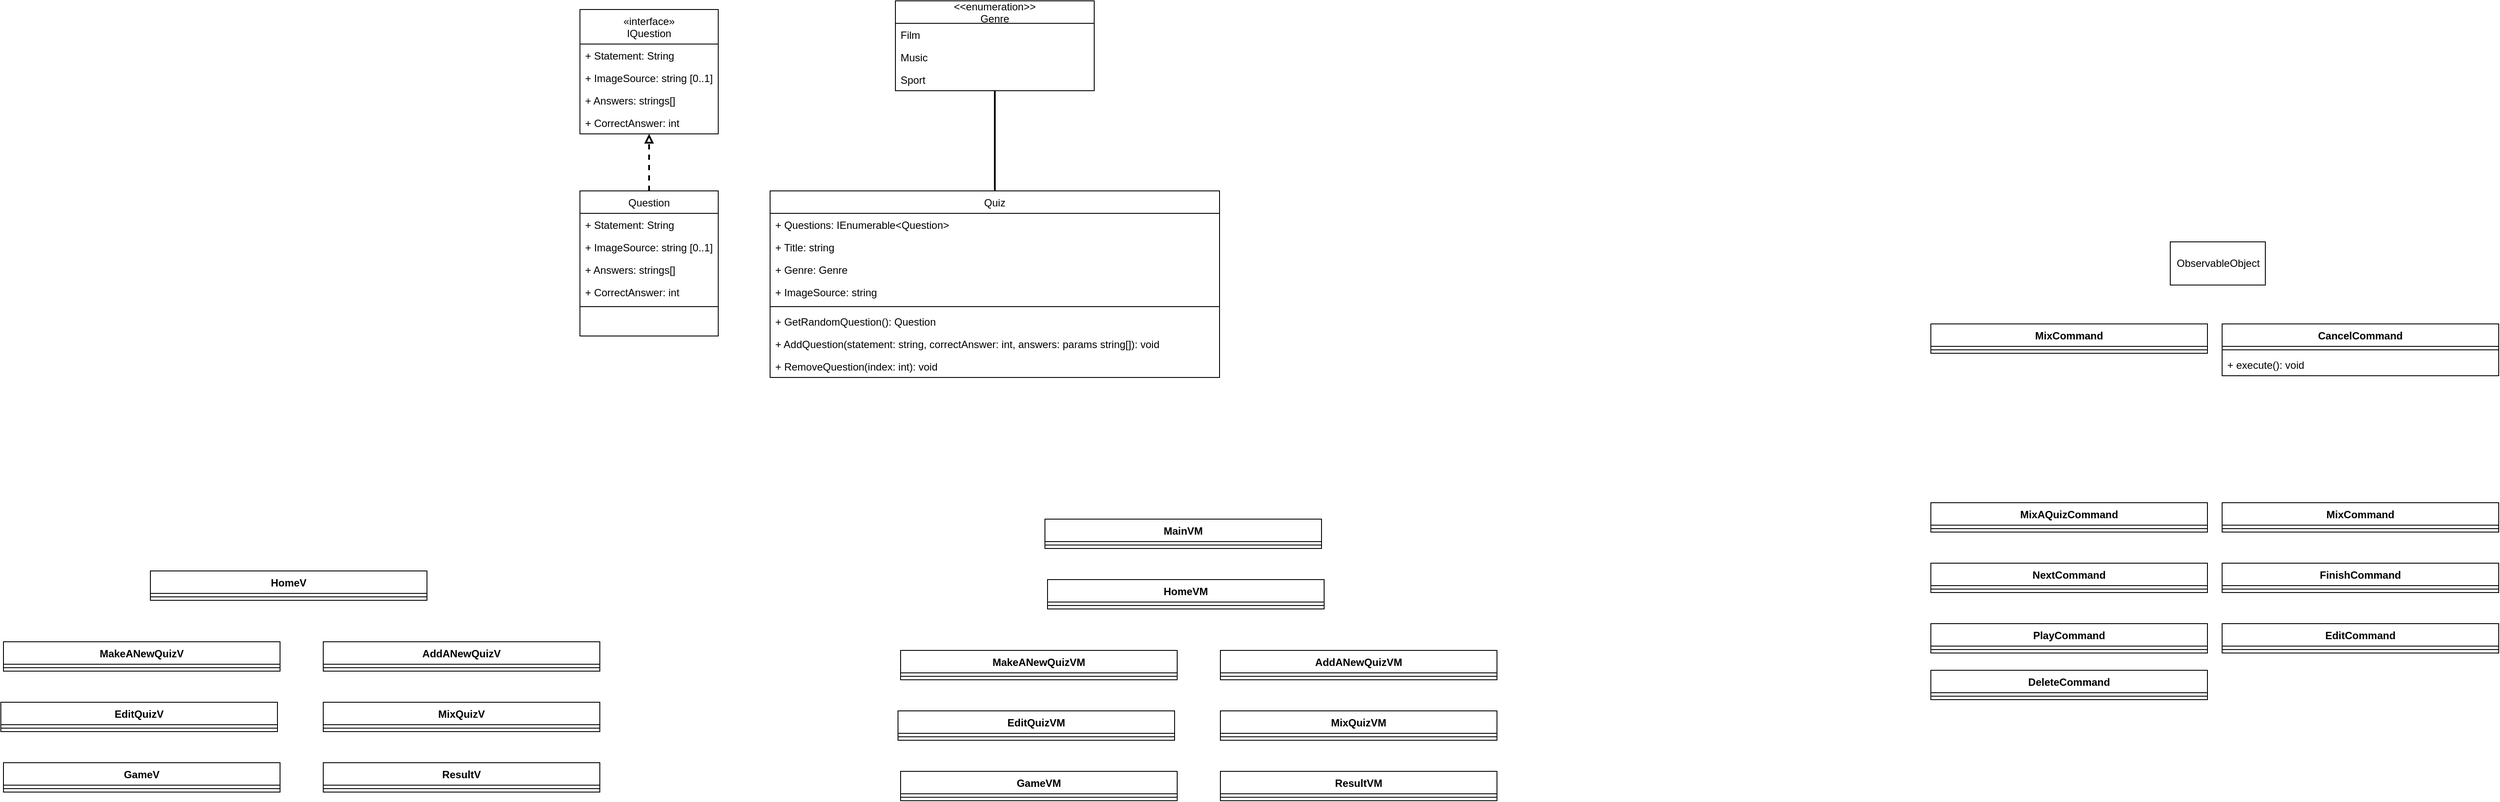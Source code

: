<mxfile version="20.3.3" type="github">
  <diagram id="C5RBs43oDa-KdzZeNtuy" name="Page-1">
    <mxGraphModel dx="4007" dy="2947" grid="1" gridSize="10" guides="1" tooltips="1" connect="1" arrows="1" fold="1" page="1" pageScale="1" pageWidth="827" pageHeight="1169" math="0" shadow="0">
      <root>
        <mxCell id="WIyWlLk6GJQsqaUBKTNV-0" />
        <mxCell id="WIyWlLk6GJQsqaUBKTNV-1" parent="WIyWlLk6GJQsqaUBKTNV-0" />
        <mxCell id="HLE3vFzGVak4yRuo1yZF-17" style="edgeStyle=orthogonalEdgeStyle;rounded=0;orthogonalLoop=1;jettySize=auto;html=1;strokeWidth=2;startArrow=none;startFill=0;endArrow=block;endFill=0;dashed=1;" edge="1" parent="WIyWlLk6GJQsqaUBKTNV-1" source="zkfFHV4jXpPFQw0GAbJ--0" target="HLE3vFzGVak4yRuo1yZF-10">
          <mxGeometry relative="1" as="geometry" />
        </mxCell>
        <mxCell id="zkfFHV4jXpPFQw0GAbJ--0" value="Question" style="swimlane;fontStyle=0;align=center;verticalAlign=top;childLayout=stackLayout;horizontal=1;startSize=26;horizontalStack=0;resizeParent=1;resizeLast=0;collapsible=1;marginBottom=0;rounded=0;shadow=0;strokeWidth=1;" parent="WIyWlLk6GJQsqaUBKTNV-1" vertex="1">
          <mxGeometry x="180" y="110" width="160" height="168" as="geometry">
            <mxRectangle x="230" y="140" width="160" height="26" as="alternateBounds" />
          </mxGeometry>
        </mxCell>
        <mxCell id="zkfFHV4jXpPFQw0GAbJ--1" value="+ Statement: String" style="text;align=left;verticalAlign=top;spacingLeft=4;spacingRight=4;overflow=hidden;rotatable=0;points=[[0,0.5],[1,0.5]];portConstraint=eastwest;" parent="zkfFHV4jXpPFQw0GAbJ--0" vertex="1">
          <mxGeometry y="26" width="160" height="26" as="geometry" />
        </mxCell>
        <mxCell id="pW0eZtk4J-DkPBDWN6Y4-33" value="+ ImageSource: string [0..1]" style="text;strokeColor=none;fillColor=none;align=left;verticalAlign=top;spacingLeft=4;spacingRight=4;overflow=hidden;rotatable=0;points=[[0,0.5],[1,0.5]];portConstraint=eastwest;" parent="zkfFHV4jXpPFQw0GAbJ--0" vertex="1">
          <mxGeometry y="52" width="160" height="26" as="geometry" />
        </mxCell>
        <mxCell id="zkfFHV4jXpPFQw0GAbJ--2" value="+ Answers: strings[]" style="text;align=left;verticalAlign=top;spacingLeft=4;spacingRight=4;overflow=hidden;rotatable=0;points=[[0,0.5],[1,0.5]];portConstraint=eastwest;rounded=0;shadow=0;html=0;" parent="zkfFHV4jXpPFQw0GAbJ--0" vertex="1">
          <mxGeometry y="78" width="160" height="26" as="geometry" />
        </mxCell>
        <mxCell id="zkfFHV4jXpPFQw0GAbJ--3" value="+ CorrectAnswer: int" style="text;align=left;verticalAlign=top;spacingLeft=4;spacingRight=4;overflow=hidden;rotatable=0;points=[[0,0.5],[1,0.5]];portConstraint=eastwest;rounded=0;shadow=0;html=0;" parent="zkfFHV4jXpPFQw0GAbJ--0" vertex="1">
          <mxGeometry y="104" width="160" height="26" as="geometry" />
        </mxCell>
        <mxCell id="zkfFHV4jXpPFQw0GAbJ--4" value="" style="line;html=1;strokeWidth=1;align=left;verticalAlign=middle;spacingTop=-1;spacingLeft=3;spacingRight=3;rotatable=0;labelPosition=right;points=[];portConstraint=eastwest;" parent="zkfFHV4jXpPFQw0GAbJ--0" vertex="1">
          <mxGeometry y="130" width="160" height="8" as="geometry" />
        </mxCell>
        <mxCell id="HLE3vFzGVak4yRuo1yZF-6" style="rounded=0;orthogonalLoop=1;jettySize=auto;html=1;strokeWidth=2;edgeStyle=orthogonalEdgeStyle;startArrow=none;startFill=0;endArrow=none;endFill=0;" edge="1" parent="WIyWlLk6GJQsqaUBKTNV-1" source="pW0eZtk4J-DkPBDWN6Y4-34" target="HLE3vFzGVak4yRuo1yZF-0">
          <mxGeometry relative="1" as="geometry" />
        </mxCell>
        <mxCell id="pW0eZtk4J-DkPBDWN6Y4-34" value="Quiz" style="swimlane;fontStyle=0;align=center;verticalAlign=top;childLayout=stackLayout;horizontal=1;startSize=26;horizontalStack=0;resizeParent=1;resizeLast=0;collapsible=1;marginBottom=0;rounded=0;shadow=0;strokeWidth=1;" parent="WIyWlLk6GJQsqaUBKTNV-1" vertex="1">
          <mxGeometry x="400" y="110" width="520" height="216" as="geometry">
            <mxRectangle x="230" y="140" width="160" height="26" as="alternateBounds" />
          </mxGeometry>
        </mxCell>
        <mxCell id="pW0eZtk4J-DkPBDWN6Y4-37" value="+ Questions: IEnumerable&lt;Question&gt;" style="text;align=left;verticalAlign=top;spacingLeft=4;spacingRight=4;overflow=hidden;rotatable=0;points=[[0,0.5],[1,0.5]];portConstraint=eastwest;rounded=0;shadow=0;html=0;" parent="pW0eZtk4J-DkPBDWN6Y4-34" vertex="1">
          <mxGeometry y="26" width="520" height="26" as="geometry" />
        </mxCell>
        <mxCell id="pW0eZtk4J-DkPBDWN6Y4-38" value="+ Title: string" style="text;strokeColor=none;fillColor=none;align=left;verticalAlign=top;spacingLeft=4;spacingRight=4;overflow=hidden;rotatable=0;points=[[0,0.5],[1,0.5]];portConstraint=eastwest;" parent="pW0eZtk4J-DkPBDWN6Y4-34" vertex="1">
          <mxGeometry y="52" width="520" height="26" as="geometry" />
        </mxCell>
        <mxCell id="HLE3vFzGVak4yRuo1yZF-4" value="+ Genre: Genre" style="text;strokeColor=none;fillColor=none;align=left;verticalAlign=top;spacingLeft=4;spacingRight=4;overflow=hidden;rotatable=0;points=[[0,0.5],[1,0.5]];portConstraint=eastwest;" vertex="1" parent="pW0eZtk4J-DkPBDWN6Y4-34">
          <mxGeometry y="78" width="520" height="26" as="geometry" />
        </mxCell>
        <mxCell id="pW0eZtk4J-DkPBDWN6Y4-40" value="+ ImageSource: string" style="text;strokeColor=none;fillColor=none;align=left;verticalAlign=top;spacingLeft=4;spacingRight=4;overflow=hidden;rotatable=0;points=[[0,0.5],[1,0.5]];portConstraint=eastwest;" parent="pW0eZtk4J-DkPBDWN6Y4-34" vertex="1">
          <mxGeometry y="104" width="520" height="26" as="geometry" />
        </mxCell>
        <mxCell id="pW0eZtk4J-DkPBDWN6Y4-39" value="" style="line;html=1;strokeWidth=1;align=left;verticalAlign=middle;spacingTop=-1;spacingLeft=3;spacingRight=3;rotatable=0;labelPosition=right;points=[];portConstraint=eastwest;" parent="pW0eZtk4J-DkPBDWN6Y4-34" vertex="1">
          <mxGeometry y="130" width="520" height="8" as="geometry" />
        </mxCell>
        <mxCell id="pW0eZtk4J-DkPBDWN6Y4-41" value="+ GetRandomQuestion(): Question" style="text;strokeColor=none;fillColor=none;align=left;verticalAlign=top;spacingLeft=4;spacingRight=4;overflow=hidden;rotatable=0;points=[[0,0.5],[1,0.5]];portConstraint=eastwest;" parent="pW0eZtk4J-DkPBDWN6Y4-34" vertex="1">
          <mxGeometry y="138" width="520" height="26" as="geometry" />
        </mxCell>
        <mxCell id="pW0eZtk4J-DkPBDWN6Y4-42" value="+ AddQuestion(statement: string, correctAnswer: int, answers: params string[]): void" style="text;strokeColor=none;fillColor=none;align=left;verticalAlign=top;spacingLeft=4;spacingRight=4;overflow=hidden;rotatable=0;points=[[0,0.5],[1,0.5]];portConstraint=eastwest;" parent="pW0eZtk4J-DkPBDWN6Y4-34" vertex="1">
          <mxGeometry y="164" width="520" height="26" as="geometry" />
        </mxCell>
        <mxCell id="pW0eZtk4J-DkPBDWN6Y4-43" value="+ RemoveQuestion(index: int): void" style="text;strokeColor=none;fillColor=none;align=left;verticalAlign=top;spacingLeft=4;spacingRight=4;overflow=hidden;rotatable=0;points=[[0,0.5],[1,0.5]];portConstraint=eastwest;" parent="pW0eZtk4J-DkPBDWN6Y4-34" vertex="1">
          <mxGeometry y="190" width="520" height="26" as="geometry" />
        </mxCell>
        <mxCell id="HLE3vFzGVak4yRuo1yZF-0" value="&lt;&lt;enumeration&gt;&gt;&#xa;Genre" style="swimlane;fontStyle=0;childLayout=stackLayout;horizontal=1;startSize=26;fillColor=none;horizontalStack=0;resizeParent=1;resizeParentMax=0;resizeLast=0;collapsible=1;marginBottom=0;" vertex="1" parent="WIyWlLk6GJQsqaUBKTNV-1">
          <mxGeometry x="545" y="-110" width="230" height="104" as="geometry" />
        </mxCell>
        <mxCell id="HLE3vFzGVak4yRuo1yZF-1" value="Film" style="text;strokeColor=none;fillColor=none;align=left;verticalAlign=top;spacingLeft=4;spacingRight=4;overflow=hidden;rotatable=0;points=[[0,0.5],[1,0.5]];portConstraint=eastwest;" vertex="1" parent="HLE3vFzGVak4yRuo1yZF-0">
          <mxGeometry y="26" width="230" height="26" as="geometry" />
        </mxCell>
        <mxCell id="HLE3vFzGVak4yRuo1yZF-2" value="Music" style="text;strokeColor=none;fillColor=none;align=left;verticalAlign=top;spacingLeft=4;spacingRight=4;overflow=hidden;rotatable=0;points=[[0,0.5],[1,0.5]];portConstraint=eastwest;" vertex="1" parent="HLE3vFzGVak4yRuo1yZF-0">
          <mxGeometry y="52" width="230" height="26" as="geometry" />
        </mxCell>
        <mxCell id="HLE3vFzGVak4yRuo1yZF-3" value="Sport" style="text;strokeColor=none;fillColor=none;align=left;verticalAlign=top;spacingLeft=4;spacingRight=4;overflow=hidden;rotatable=0;points=[[0,0.5],[1,0.5]];portConstraint=eastwest;" vertex="1" parent="HLE3vFzGVak4yRuo1yZF-0">
          <mxGeometry y="78" width="230" height="26" as="geometry" />
        </mxCell>
        <mxCell id="HLE3vFzGVak4yRuo1yZF-10" value="«interface»&#xa;IQuestion" style="swimlane;fontStyle=0;childLayout=stackLayout;horizontal=1;startSize=40;fillColor=none;horizontalStack=0;resizeParent=1;resizeParentMax=0;resizeLast=0;collapsible=1;marginBottom=0;" vertex="1" parent="WIyWlLk6GJQsqaUBKTNV-1">
          <mxGeometry x="180" y="-100" width="160" height="144" as="geometry" />
        </mxCell>
        <mxCell id="HLE3vFzGVak4yRuo1yZF-11" value="+ Statement: String" style="text;strokeColor=none;fillColor=none;align=left;verticalAlign=top;spacingLeft=4;spacingRight=4;overflow=hidden;rotatable=0;points=[[0,0.5],[1,0.5]];portConstraint=eastwest;" vertex="1" parent="HLE3vFzGVak4yRuo1yZF-10">
          <mxGeometry y="40" width="160" height="26" as="geometry" />
        </mxCell>
        <mxCell id="HLE3vFzGVak4yRuo1yZF-12" value="+ ImageSource: string [0..1]" style="text;strokeColor=none;fillColor=none;align=left;verticalAlign=top;spacingLeft=4;spacingRight=4;overflow=hidden;rotatable=0;points=[[0,0.5],[1,0.5]];portConstraint=eastwest;" vertex="1" parent="HLE3vFzGVak4yRuo1yZF-10">
          <mxGeometry y="66" width="160" height="26" as="geometry" />
        </mxCell>
        <mxCell id="HLE3vFzGVak4yRuo1yZF-13" value="+ Answers: strings[]" style="text;strokeColor=none;fillColor=none;align=left;verticalAlign=top;spacingLeft=4;spacingRight=4;overflow=hidden;rotatable=0;points=[[0,0.5],[1,0.5]];portConstraint=eastwest;" vertex="1" parent="HLE3vFzGVak4yRuo1yZF-10">
          <mxGeometry y="92" width="160" height="26" as="geometry" />
        </mxCell>
        <mxCell id="HLE3vFzGVak4yRuo1yZF-16" value="+ CorrectAnswer: int" style="text;strokeColor=none;fillColor=none;align=left;verticalAlign=top;spacingLeft=4;spacingRight=4;overflow=hidden;rotatable=0;points=[[0,0.5],[1,0.5]];portConstraint=eastwest;" vertex="1" parent="HLE3vFzGVak4yRuo1yZF-10">
          <mxGeometry y="118" width="160" height="26" as="geometry" />
        </mxCell>
        <mxCell id="HLE3vFzGVak4yRuo1yZF-52" value="" style="group" vertex="1" connectable="0" parent="WIyWlLk6GJQsqaUBKTNV-1">
          <mxGeometry x="-490" y="550" width="693" height="256" as="geometry" />
        </mxCell>
        <mxCell id="HLE3vFzGVak4yRuo1yZF-22" value="HomeV" style="swimlane;fontStyle=1;align=center;verticalAlign=top;childLayout=stackLayout;horizontal=1;startSize=26;horizontalStack=0;resizeParent=1;resizeParentMax=0;resizeLast=0;collapsible=1;marginBottom=0;" vertex="1" parent="HLE3vFzGVak4yRuo1yZF-52">
          <mxGeometry x="173" width="320" height="34" as="geometry" />
        </mxCell>
        <mxCell id="HLE3vFzGVak4yRuo1yZF-24" value="" style="line;strokeWidth=1;fillColor=none;align=left;verticalAlign=middle;spacingTop=-1;spacingLeft=3;spacingRight=3;rotatable=0;labelPosition=right;points=[];portConstraint=eastwest;strokeColor=inherit;" vertex="1" parent="HLE3vFzGVak4yRuo1yZF-22">
          <mxGeometry y="26" width="320" height="8" as="geometry" />
        </mxCell>
        <mxCell id="HLE3vFzGVak4yRuo1yZF-26" value="MakeANewQuizV" style="swimlane;fontStyle=1;align=center;verticalAlign=top;childLayout=stackLayout;horizontal=1;startSize=26;horizontalStack=0;resizeParent=1;resizeParentMax=0;resizeLast=0;collapsible=1;marginBottom=0;" vertex="1" parent="HLE3vFzGVak4yRuo1yZF-52">
          <mxGeometry x="3" y="82" width="320" height="34" as="geometry" />
        </mxCell>
        <mxCell id="HLE3vFzGVak4yRuo1yZF-27" value="" style="line;strokeWidth=1;fillColor=none;align=left;verticalAlign=middle;spacingTop=-1;spacingLeft=3;spacingRight=3;rotatable=0;labelPosition=right;points=[];portConstraint=eastwest;strokeColor=inherit;" vertex="1" parent="HLE3vFzGVak4yRuo1yZF-26">
          <mxGeometry y="26" width="320" height="8" as="geometry" />
        </mxCell>
        <mxCell id="HLE3vFzGVak4yRuo1yZF-28" value="AddANewQuizV" style="swimlane;fontStyle=1;align=center;verticalAlign=top;childLayout=stackLayout;horizontal=1;startSize=26;horizontalStack=0;resizeParent=1;resizeParentMax=0;resizeLast=0;collapsible=1;marginBottom=0;" vertex="1" parent="HLE3vFzGVak4yRuo1yZF-52">
          <mxGeometry x="373" y="82" width="320" height="34" as="geometry" />
        </mxCell>
        <mxCell id="HLE3vFzGVak4yRuo1yZF-29" value="" style="line;strokeWidth=1;fillColor=none;align=left;verticalAlign=middle;spacingTop=-1;spacingLeft=3;spacingRight=3;rotatable=0;labelPosition=right;points=[];portConstraint=eastwest;strokeColor=inherit;" vertex="1" parent="HLE3vFzGVak4yRuo1yZF-28">
          <mxGeometry y="26" width="320" height="8" as="geometry" />
        </mxCell>
        <mxCell id="HLE3vFzGVak4yRuo1yZF-30" value="MixQuizV" style="swimlane;fontStyle=1;align=center;verticalAlign=top;childLayout=stackLayout;horizontal=1;startSize=26;horizontalStack=0;resizeParent=1;resizeParentMax=0;resizeLast=0;collapsible=1;marginBottom=0;" vertex="1" parent="HLE3vFzGVak4yRuo1yZF-52">
          <mxGeometry x="373" y="152" width="320" height="34" as="geometry" />
        </mxCell>
        <mxCell id="HLE3vFzGVak4yRuo1yZF-31" value="" style="line;strokeWidth=1;fillColor=none;align=left;verticalAlign=middle;spacingTop=-1;spacingLeft=3;spacingRight=3;rotatable=0;labelPosition=right;points=[];portConstraint=eastwest;strokeColor=inherit;" vertex="1" parent="HLE3vFzGVak4yRuo1yZF-30">
          <mxGeometry y="26" width="320" height="8" as="geometry" />
        </mxCell>
        <mxCell id="HLE3vFzGVak4yRuo1yZF-32" value="GameV" style="swimlane;fontStyle=1;align=center;verticalAlign=top;childLayout=stackLayout;horizontal=1;startSize=26;horizontalStack=0;resizeParent=1;resizeParentMax=0;resizeLast=0;collapsible=1;marginBottom=0;" vertex="1" parent="HLE3vFzGVak4yRuo1yZF-52">
          <mxGeometry x="3" y="222" width="320" height="34" as="geometry" />
        </mxCell>
        <mxCell id="HLE3vFzGVak4yRuo1yZF-33" value="" style="line;strokeWidth=1;fillColor=none;align=left;verticalAlign=middle;spacingTop=-1;spacingLeft=3;spacingRight=3;rotatable=0;labelPosition=right;points=[];portConstraint=eastwest;strokeColor=inherit;" vertex="1" parent="HLE3vFzGVak4yRuo1yZF-32">
          <mxGeometry y="26" width="320" height="8" as="geometry" />
        </mxCell>
        <mxCell id="HLE3vFzGVak4yRuo1yZF-34" value="ResultV" style="swimlane;fontStyle=1;align=center;verticalAlign=top;childLayout=stackLayout;horizontal=1;startSize=26;horizontalStack=0;resizeParent=1;resizeParentMax=0;resizeLast=0;collapsible=1;marginBottom=0;" vertex="1" parent="HLE3vFzGVak4yRuo1yZF-52">
          <mxGeometry x="373" y="222" width="320" height="34" as="geometry" />
        </mxCell>
        <mxCell id="HLE3vFzGVak4yRuo1yZF-35" value="" style="line;strokeWidth=1;fillColor=none;align=left;verticalAlign=middle;spacingTop=-1;spacingLeft=3;spacingRight=3;rotatable=0;labelPosition=right;points=[];portConstraint=eastwest;strokeColor=inherit;" vertex="1" parent="HLE3vFzGVak4yRuo1yZF-34">
          <mxGeometry y="26" width="320" height="8" as="geometry" />
        </mxCell>
        <mxCell id="HLE3vFzGVak4yRuo1yZF-36" value="EditQuizV" style="swimlane;fontStyle=1;align=center;verticalAlign=top;childLayout=stackLayout;horizontal=1;startSize=26;horizontalStack=0;resizeParent=1;resizeParentMax=0;resizeLast=0;collapsible=1;marginBottom=0;" vertex="1" parent="HLE3vFzGVak4yRuo1yZF-52">
          <mxGeometry y="152" width="320" height="34" as="geometry" />
        </mxCell>
        <mxCell id="HLE3vFzGVak4yRuo1yZF-37" value="" style="line;strokeWidth=1;fillColor=none;align=left;verticalAlign=middle;spacingTop=-1;spacingLeft=3;spacingRight=3;rotatable=0;labelPosition=right;points=[];portConstraint=eastwest;strokeColor=inherit;" vertex="1" parent="HLE3vFzGVak4yRuo1yZF-36">
          <mxGeometry y="26" width="320" height="8" as="geometry" />
        </mxCell>
        <mxCell id="HLE3vFzGVak4yRuo1yZF-79" value="CancelCommand" style="swimlane;fontStyle=1;align=center;verticalAlign=top;childLayout=stackLayout;horizontal=1;startSize=26;horizontalStack=0;resizeParent=1;resizeParentMax=0;resizeLast=0;collapsible=1;marginBottom=0;" vertex="1" parent="WIyWlLk6GJQsqaUBKTNV-1">
          <mxGeometry x="2080" y="264" width="320" height="60" as="geometry" />
        </mxCell>
        <mxCell id="HLE3vFzGVak4yRuo1yZF-80" value="" style="line;strokeWidth=1;fillColor=none;align=left;verticalAlign=middle;spacingTop=-1;spacingLeft=3;spacingRight=3;rotatable=0;labelPosition=right;points=[];portConstraint=eastwest;strokeColor=inherit;" vertex="1" parent="HLE3vFzGVak4yRuo1yZF-79">
          <mxGeometry y="26" width="320" height="8" as="geometry" />
        </mxCell>
        <mxCell id="HLE3vFzGVak4yRuo1yZF-102" value="+ execute(): void" style="text;strokeColor=none;fillColor=none;align=left;verticalAlign=top;spacingLeft=4;spacingRight=4;overflow=hidden;rotatable=0;points=[[0,0.5],[1,0.5]];portConstraint=eastwest;" vertex="1" parent="HLE3vFzGVak4yRuo1yZF-79">
          <mxGeometry y="34" width="320" height="26" as="geometry" />
        </mxCell>
        <mxCell id="HLE3vFzGVak4yRuo1yZF-98" value="DeleteCommand" style="swimlane;fontStyle=1;align=center;verticalAlign=top;childLayout=stackLayout;horizontal=1;startSize=26;horizontalStack=0;resizeParent=1;resizeParentMax=0;resizeLast=0;collapsible=1;marginBottom=0;" vertex="1" parent="WIyWlLk6GJQsqaUBKTNV-1">
          <mxGeometry x="1743" y="665" width="320" height="34" as="geometry" />
        </mxCell>
        <mxCell id="HLE3vFzGVak4yRuo1yZF-99" value="" style="line;strokeWidth=1;fillColor=none;align=left;verticalAlign=middle;spacingTop=-1;spacingLeft=3;spacingRight=3;rotatable=0;labelPosition=right;points=[];portConstraint=eastwest;strokeColor=inherit;" vertex="1" parent="HLE3vFzGVak4yRuo1yZF-98">
          <mxGeometry y="26" width="320" height="8" as="geometry" />
        </mxCell>
        <mxCell id="HLE3vFzGVak4yRuo1yZF-69" value="MixCommand" style="swimlane;fontStyle=1;align=center;verticalAlign=top;childLayout=stackLayout;horizontal=1;startSize=26;horizontalStack=0;resizeParent=1;resizeParentMax=0;resizeLast=0;collapsible=1;marginBottom=0;" vertex="1" parent="WIyWlLk6GJQsqaUBKTNV-1">
          <mxGeometry x="1743" y="264" width="320" height="34" as="geometry" />
        </mxCell>
        <mxCell id="HLE3vFzGVak4yRuo1yZF-70" value="" style="line;strokeWidth=1;fillColor=none;align=left;verticalAlign=middle;spacingTop=-1;spacingLeft=3;spacingRight=3;rotatable=0;labelPosition=right;points=[];portConstraint=eastwest;strokeColor=inherit;" vertex="1" parent="HLE3vFzGVak4yRuo1yZF-69">
          <mxGeometry y="26" width="320" height="8" as="geometry" />
        </mxCell>
        <mxCell id="HLE3vFzGVak4yRuo1yZF-71" value="MixAQuizCommand" style="swimlane;fontStyle=1;align=center;verticalAlign=top;childLayout=stackLayout;horizontal=1;startSize=26;horizontalStack=0;resizeParent=1;resizeParentMax=0;resizeLast=0;collapsible=1;marginBottom=0;" vertex="1" parent="WIyWlLk6GJQsqaUBKTNV-1">
          <mxGeometry x="1743" y="471" width="320" height="34" as="geometry" />
        </mxCell>
        <mxCell id="HLE3vFzGVak4yRuo1yZF-72" value="" style="line;strokeWidth=1;fillColor=none;align=left;verticalAlign=middle;spacingTop=-1;spacingLeft=3;spacingRight=3;rotatable=0;labelPosition=right;points=[];portConstraint=eastwest;strokeColor=inherit;" vertex="1" parent="HLE3vFzGVak4yRuo1yZF-71">
          <mxGeometry y="26" width="320" height="8" as="geometry" />
        </mxCell>
        <mxCell id="HLE3vFzGVak4yRuo1yZF-73" value="NextCommand" style="swimlane;fontStyle=1;align=center;verticalAlign=top;childLayout=stackLayout;horizontal=1;startSize=26;horizontalStack=0;resizeParent=1;resizeParentMax=0;resizeLast=0;collapsible=1;marginBottom=0;" vertex="1" parent="WIyWlLk6GJQsqaUBKTNV-1">
          <mxGeometry x="1743" y="541" width="320" height="34" as="geometry" />
        </mxCell>
        <mxCell id="HLE3vFzGVak4yRuo1yZF-74" value="" style="line;strokeWidth=1;fillColor=none;align=left;verticalAlign=middle;spacingTop=-1;spacingLeft=3;spacingRight=3;rotatable=0;labelPosition=right;points=[];portConstraint=eastwest;strokeColor=inherit;" vertex="1" parent="HLE3vFzGVak4yRuo1yZF-73">
          <mxGeometry y="26" width="320" height="8" as="geometry" />
        </mxCell>
        <mxCell id="HLE3vFzGVak4yRuo1yZF-75" value="MixCommand" style="swimlane;fontStyle=1;align=center;verticalAlign=top;childLayout=stackLayout;horizontal=1;startSize=26;horizontalStack=0;resizeParent=1;resizeParentMax=0;resizeLast=0;collapsible=1;marginBottom=0;" vertex="1" parent="WIyWlLk6GJQsqaUBKTNV-1">
          <mxGeometry x="2080" y="471" width="320" height="34" as="geometry" />
        </mxCell>
        <mxCell id="HLE3vFzGVak4yRuo1yZF-76" value="" style="line;strokeWidth=1;fillColor=none;align=left;verticalAlign=middle;spacingTop=-1;spacingLeft=3;spacingRight=3;rotatable=0;labelPosition=right;points=[];portConstraint=eastwest;strokeColor=inherit;" vertex="1" parent="HLE3vFzGVak4yRuo1yZF-75">
          <mxGeometry y="26" width="320" height="8" as="geometry" />
        </mxCell>
        <mxCell id="HLE3vFzGVak4yRuo1yZF-77" value="PlayCommand" style="swimlane;fontStyle=1;align=center;verticalAlign=top;childLayout=stackLayout;horizontal=1;startSize=26;horizontalStack=0;resizeParent=1;resizeParentMax=0;resizeLast=0;collapsible=1;marginBottom=0;" vertex="1" parent="WIyWlLk6GJQsqaUBKTNV-1">
          <mxGeometry x="1743" y="611" width="320" height="34" as="geometry" />
        </mxCell>
        <mxCell id="HLE3vFzGVak4yRuo1yZF-78" value="" style="line;strokeWidth=1;fillColor=none;align=left;verticalAlign=middle;spacingTop=-1;spacingLeft=3;spacingRight=3;rotatable=0;labelPosition=right;points=[];portConstraint=eastwest;strokeColor=inherit;" vertex="1" parent="HLE3vFzGVak4yRuo1yZF-77">
          <mxGeometry y="26" width="320" height="8" as="geometry" />
        </mxCell>
        <mxCell id="HLE3vFzGVak4yRuo1yZF-81" value="FinishCommand" style="swimlane;fontStyle=1;align=center;verticalAlign=top;childLayout=stackLayout;horizontal=1;startSize=26;horizontalStack=0;resizeParent=1;resizeParentMax=0;resizeLast=0;collapsible=1;marginBottom=0;" vertex="1" parent="WIyWlLk6GJQsqaUBKTNV-1">
          <mxGeometry x="2080" y="541" width="320" height="34" as="geometry" />
        </mxCell>
        <mxCell id="HLE3vFzGVak4yRuo1yZF-82" value="" style="line;strokeWidth=1;fillColor=none;align=left;verticalAlign=middle;spacingTop=-1;spacingLeft=3;spacingRight=3;rotatable=0;labelPosition=right;points=[];portConstraint=eastwest;strokeColor=inherit;" vertex="1" parent="HLE3vFzGVak4yRuo1yZF-81">
          <mxGeometry y="26" width="320" height="8" as="geometry" />
        </mxCell>
        <mxCell id="HLE3vFzGVak4yRuo1yZF-96" value="EditCommand" style="swimlane;fontStyle=1;align=center;verticalAlign=top;childLayout=stackLayout;horizontal=1;startSize=26;horizontalStack=0;resizeParent=1;resizeParentMax=0;resizeLast=0;collapsible=1;marginBottom=0;" vertex="1" parent="WIyWlLk6GJQsqaUBKTNV-1">
          <mxGeometry x="2080" y="611" width="320" height="34" as="geometry" />
        </mxCell>
        <mxCell id="HLE3vFzGVak4yRuo1yZF-97" value="" style="line;strokeWidth=1;fillColor=none;align=left;verticalAlign=middle;spacingTop=-1;spacingLeft=3;spacingRight=3;rotatable=0;labelPosition=right;points=[];portConstraint=eastwest;strokeColor=inherit;" vertex="1" parent="HLE3vFzGVak4yRuo1yZF-96">
          <mxGeometry y="26" width="320" height="8" as="geometry" />
        </mxCell>
        <mxCell id="HLE3vFzGVak4yRuo1yZF-103" value="ObservableObject" style="html=1;" vertex="1" parent="WIyWlLk6GJQsqaUBKTNV-1">
          <mxGeometry x="2020" y="169" width="110" height="50" as="geometry" />
        </mxCell>
        <mxCell id="HLE3vFzGVak4yRuo1yZF-106" value="" style="group" vertex="1" connectable="0" parent="WIyWlLk6GJQsqaUBKTNV-1">
          <mxGeometry x="548" y="490" width="693" height="326" as="geometry" />
        </mxCell>
        <mxCell id="HLE3vFzGVak4yRuo1yZF-104" value="MainVM" style="swimlane;fontStyle=1;align=center;verticalAlign=top;childLayout=stackLayout;horizontal=1;startSize=26;horizontalStack=0;resizeParent=1;resizeParentMax=0;resizeLast=0;collapsible=1;marginBottom=0;" vertex="1" parent="HLE3vFzGVak4yRuo1yZF-106">
          <mxGeometry x="170" width="320" height="34" as="geometry" />
        </mxCell>
        <mxCell id="HLE3vFzGVak4yRuo1yZF-105" value="" style="line;strokeWidth=1;fillColor=none;align=left;verticalAlign=middle;spacingTop=-1;spacingLeft=3;spacingRight=3;rotatable=0;labelPosition=right;points=[];portConstraint=eastwest;strokeColor=inherit;" vertex="1" parent="HLE3vFzGVak4yRuo1yZF-104">
          <mxGeometry y="26" width="320" height="8" as="geometry" />
        </mxCell>
        <mxCell id="HLE3vFzGVak4yRuo1yZF-54" value="HomeVM" style="swimlane;fontStyle=1;align=center;verticalAlign=top;childLayout=stackLayout;horizontal=1;startSize=26;horizontalStack=0;resizeParent=1;resizeParentMax=0;resizeLast=0;collapsible=1;marginBottom=0;" vertex="1" parent="HLE3vFzGVak4yRuo1yZF-106">
          <mxGeometry x="173" y="70" width="320" height="34" as="geometry" />
        </mxCell>
        <mxCell id="HLE3vFzGVak4yRuo1yZF-55" value="" style="line;strokeWidth=1;fillColor=none;align=left;verticalAlign=middle;spacingTop=-1;spacingLeft=3;spacingRight=3;rotatable=0;labelPosition=right;points=[];portConstraint=eastwest;strokeColor=inherit;" vertex="1" parent="HLE3vFzGVak4yRuo1yZF-54">
          <mxGeometry y="26" width="320" height="8" as="geometry" />
        </mxCell>
        <mxCell id="HLE3vFzGVak4yRuo1yZF-56" value="MakeANewQuizVM" style="swimlane;fontStyle=1;align=center;verticalAlign=top;childLayout=stackLayout;horizontal=1;startSize=26;horizontalStack=0;resizeParent=1;resizeParentMax=0;resizeLast=0;collapsible=1;marginBottom=0;" vertex="1" parent="HLE3vFzGVak4yRuo1yZF-106">
          <mxGeometry x="3" y="152" width="320" height="34" as="geometry" />
        </mxCell>
        <mxCell id="HLE3vFzGVak4yRuo1yZF-57" value="" style="line;strokeWidth=1;fillColor=none;align=left;verticalAlign=middle;spacingTop=-1;spacingLeft=3;spacingRight=3;rotatable=0;labelPosition=right;points=[];portConstraint=eastwest;strokeColor=inherit;" vertex="1" parent="HLE3vFzGVak4yRuo1yZF-56">
          <mxGeometry y="26" width="320" height="8" as="geometry" />
        </mxCell>
        <mxCell id="HLE3vFzGVak4yRuo1yZF-58" value="AddANewQuizVM" style="swimlane;fontStyle=1;align=center;verticalAlign=top;childLayout=stackLayout;horizontal=1;startSize=26;horizontalStack=0;resizeParent=1;resizeParentMax=0;resizeLast=0;collapsible=1;marginBottom=0;" vertex="1" parent="HLE3vFzGVak4yRuo1yZF-106">
          <mxGeometry x="373" y="152" width="320" height="34" as="geometry" />
        </mxCell>
        <mxCell id="HLE3vFzGVak4yRuo1yZF-59" value="" style="line;strokeWidth=1;fillColor=none;align=left;verticalAlign=middle;spacingTop=-1;spacingLeft=3;spacingRight=3;rotatable=0;labelPosition=right;points=[];portConstraint=eastwest;strokeColor=inherit;" vertex="1" parent="HLE3vFzGVak4yRuo1yZF-58">
          <mxGeometry y="26" width="320" height="8" as="geometry" />
        </mxCell>
        <mxCell id="HLE3vFzGVak4yRuo1yZF-60" value="MixQuizVM" style="swimlane;fontStyle=1;align=center;verticalAlign=top;childLayout=stackLayout;horizontal=1;startSize=26;horizontalStack=0;resizeParent=1;resizeParentMax=0;resizeLast=0;collapsible=1;marginBottom=0;" vertex="1" parent="HLE3vFzGVak4yRuo1yZF-106">
          <mxGeometry x="373" y="222" width="320" height="34" as="geometry" />
        </mxCell>
        <mxCell id="HLE3vFzGVak4yRuo1yZF-61" value="" style="line;strokeWidth=1;fillColor=none;align=left;verticalAlign=middle;spacingTop=-1;spacingLeft=3;spacingRight=3;rotatable=0;labelPosition=right;points=[];portConstraint=eastwest;strokeColor=inherit;" vertex="1" parent="HLE3vFzGVak4yRuo1yZF-60">
          <mxGeometry y="26" width="320" height="8" as="geometry" />
        </mxCell>
        <mxCell id="HLE3vFzGVak4yRuo1yZF-62" value="GameVM" style="swimlane;fontStyle=1;align=center;verticalAlign=top;childLayout=stackLayout;horizontal=1;startSize=26;horizontalStack=0;resizeParent=1;resizeParentMax=0;resizeLast=0;collapsible=1;marginBottom=0;" vertex="1" parent="HLE3vFzGVak4yRuo1yZF-106">
          <mxGeometry x="3" y="292" width="320" height="34" as="geometry" />
        </mxCell>
        <mxCell id="HLE3vFzGVak4yRuo1yZF-63" value="" style="line;strokeWidth=1;fillColor=none;align=left;verticalAlign=middle;spacingTop=-1;spacingLeft=3;spacingRight=3;rotatable=0;labelPosition=right;points=[];portConstraint=eastwest;strokeColor=inherit;" vertex="1" parent="HLE3vFzGVak4yRuo1yZF-62">
          <mxGeometry y="26" width="320" height="8" as="geometry" />
        </mxCell>
        <mxCell id="HLE3vFzGVak4yRuo1yZF-64" value="ResultVM" style="swimlane;fontStyle=1;align=center;verticalAlign=top;childLayout=stackLayout;horizontal=1;startSize=26;horizontalStack=0;resizeParent=1;resizeParentMax=0;resizeLast=0;collapsible=1;marginBottom=0;" vertex="1" parent="HLE3vFzGVak4yRuo1yZF-106">
          <mxGeometry x="373" y="292" width="320" height="34" as="geometry" />
        </mxCell>
        <mxCell id="HLE3vFzGVak4yRuo1yZF-65" value="" style="line;strokeWidth=1;fillColor=none;align=left;verticalAlign=middle;spacingTop=-1;spacingLeft=3;spacingRight=3;rotatable=0;labelPosition=right;points=[];portConstraint=eastwest;strokeColor=inherit;" vertex="1" parent="HLE3vFzGVak4yRuo1yZF-64">
          <mxGeometry y="26" width="320" height="8" as="geometry" />
        </mxCell>
        <mxCell id="HLE3vFzGVak4yRuo1yZF-66" value="EditQuizVM" style="swimlane;fontStyle=1;align=center;verticalAlign=top;childLayout=stackLayout;horizontal=1;startSize=26;horizontalStack=0;resizeParent=1;resizeParentMax=0;resizeLast=0;collapsible=1;marginBottom=0;" vertex="1" parent="HLE3vFzGVak4yRuo1yZF-106">
          <mxGeometry y="222" width="320" height="34" as="geometry" />
        </mxCell>
        <mxCell id="HLE3vFzGVak4yRuo1yZF-67" value="" style="line;strokeWidth=1;fillColor=none;align=left;verticalAlign=middle;spacingTop=-1;spacingLeft=3;spacingRight=3;rotatable=0;labelPosition=right;points=[];portConstraint=eastwest;strokeColor=inherit;" vertex="1" parent="HLE3vFzGVak4yRuo1yZF-66">
          <mxGeometry y="26" width="320" height="8" as="geometry" />
        </mxCell>
      </root>
    </mxGraphModel>
  </diagram>
</mxfile>
